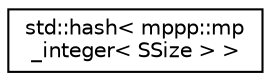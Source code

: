 digraph "Graphical Class Hierarchy"
{
  edge [fontname="Helvetica",fontsize="10",labelfontname="Helvetica",labelfontsize="10"];
  node [fontname="Helvetica",fontsize="10",shape=record];
  rankdir="LR";
  Node0 [label="std::hash\< mppp::mp\l_integer\< SSize \> \>",height=0.2,width=0.4,color="black", fillcolor="white", style="filled",URL="$structstd_1_1hash_3_01mppp_1_1mp__integer_3_01_s_size_01_4_01_4.html",tooltip="Specialisation of std::hash for mppp::mp_integer. "];
}
